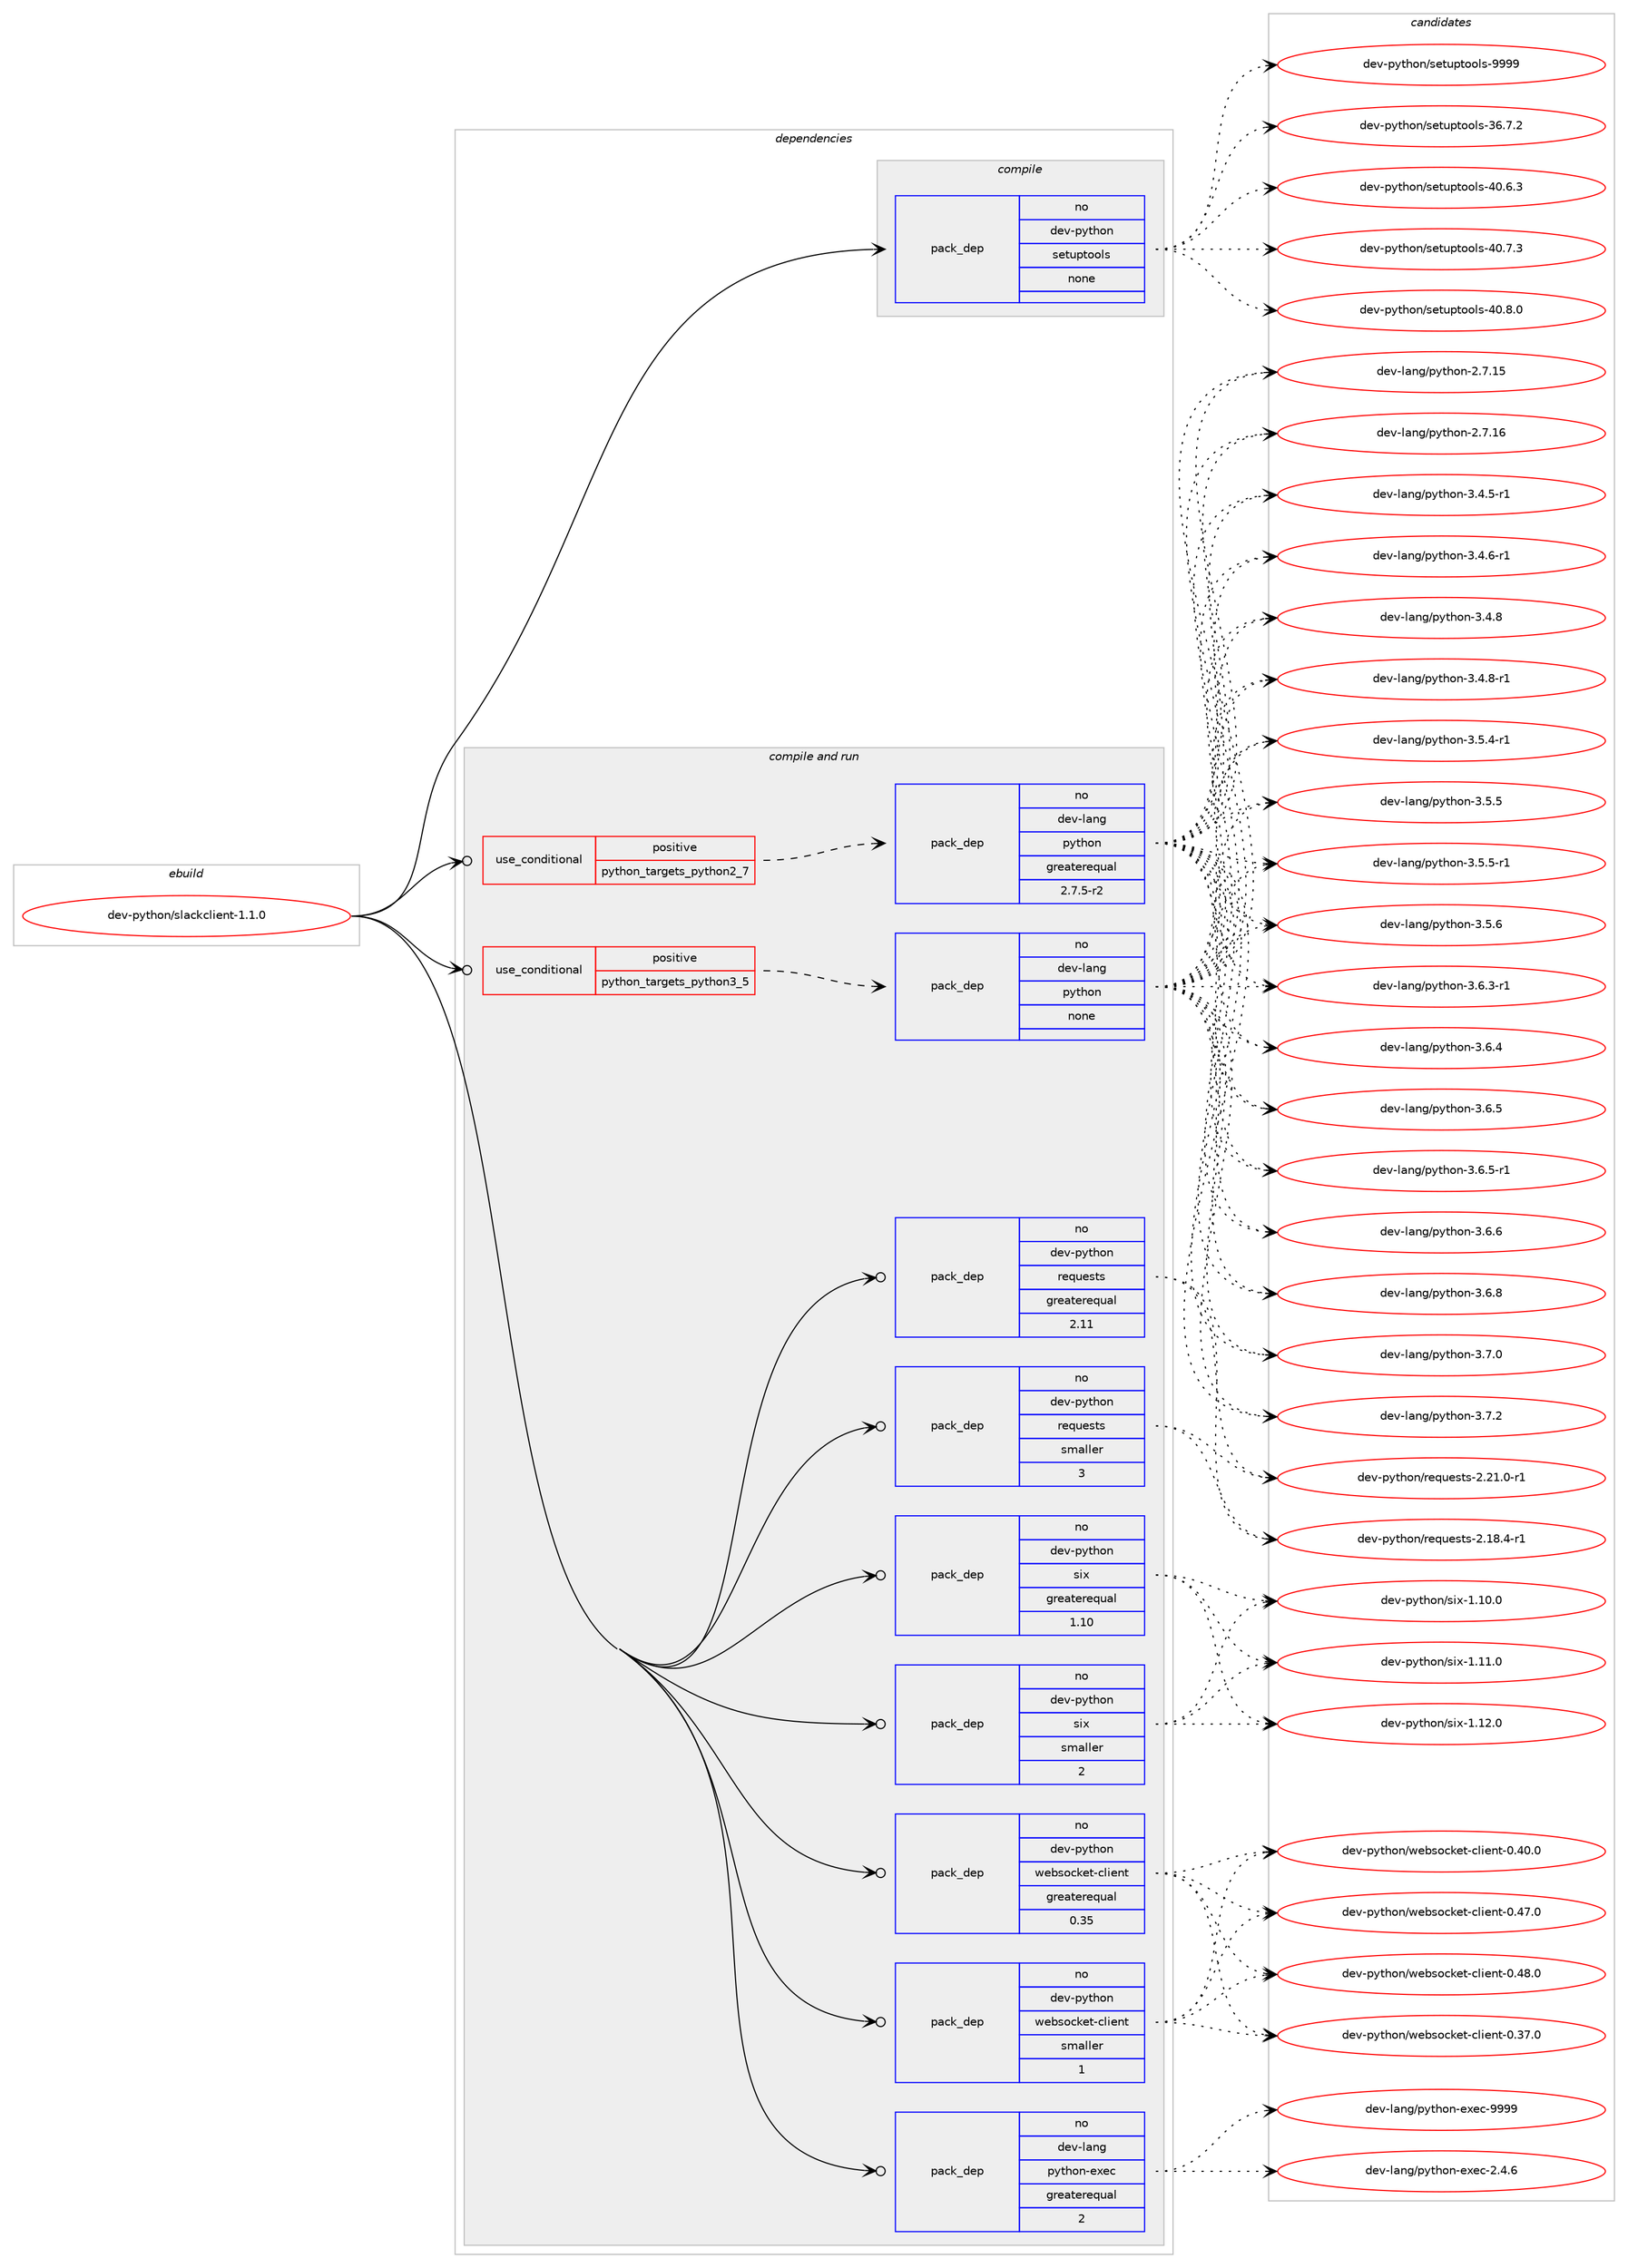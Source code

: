 digraph prolog {

# *************
# Graph options
# *************

newrank=true;
concentrate=true;
compound=true;
graph [rankdir=LR,fontname=Helvetica,fontsize=10,ranksep=1.5];#, ranksep=2.5, nodesep=0.2];
edge  [arrowhead=vee];
node  [fontname=Helvetica,fontsize=10];

# **********
# The ebuild
# **********

subgraph cluster_leftcol {
color=gray;
rank=same;
label=<<i>ebuild</i>>;
id [label="dev-python/slackclient-1.1.0", color=red, width=4, href="../dev-python/slackclient-1.1.0.svg"];
}

# ****************
# The dependencies
# ****************

subgraph cluster_midcol {
color=gray;
label=<<i>dependencies</i>>;
subgraph cluster_compile {
fillcolor="#eeeeee";
style=filled;
label=<<i>compile</i>>;
subgraph pack1033319 {
dependency1441356 [label=<<TABLE BORDER="0" CELLBORDER="1" CELLSPACING="0" CELLPADDING="4" WIDTH="220"><TR><TD ROWSPAN="6" CELLPADDING="30">pack_dep</TD></TR><TR><TD WIDTH="110">no</TD></TR><TR><TD>dev-python</TD></TR><TR><TD>setuptools</TD></TR><TR><TD>none</TD></TR><TR><TD></TD></TR></TABLE>>, shape=none, color=blue];
}
id:e -> dependency1441356:w [weight=20,style="solid",arrowhead="vee"];
}
subgraph cluster_compileandrun {
fillcolor="#eeeeee";
style=filled;
label=<<i>compile and run</i>>;
subgraph cond384675 {
dependency1441357 [label=<<TABLE BORDER="0" CELLBORDER="1" CELLSPACING="0" CELLPADDING="4"><TR><TD ROWSPAN="3" CELLPADDING="10">use_conditional</TD></TR><TR><TD>positive</TD></TR><TR><TD>python_targets_python2_7</TD></TR></TABLE>>, shape=none, color=red];
subgraph pack1033320 {
dependency1441358 [label=<<TABLE BORDER="0" CELLBORDER="1" CELLSPACING="0" CELLPADDING="4" WIDTH="220"><TR><TD ROWSPAN="6" CELLPADDING="30">pack_dep</TD></TR><TR><TD WIDTH="110">no</TD></TR><TR><TD>dev-lang</TD></TR><TR><TD>python</TD></TR><TR><TD>greaterequal</TD></TR><TR><TD>2.7.5-r2</TD></TR></TABLE>>, shape=none, color=blue];
}
dependency1441357:e -> dependency1441358:w [weight=20,style="dashed",arrowhead="vee"];
}
id:e -> dependency1441357:w [weight=20,style="solid",arrowhead="odotvee"];
subgraph cond384676 {
dependency1441359 [label=<<TABLE BORDER="0" CELLBORDER="1" CELLSPACING="0" CELLPADDING="4"><TR><TD ROWSPAN="3" CELLPADDING="10">use_conditional</TD></TR><TR><TD>positive</TD></TR><TR><TD>python_targets_python3_5</TD></TR></TABLE>>, shape=none, color=red];
subgraph pack1033321 {
dependency1441360 [label=<<TABLE BORDER="0" CELLBORDER="1" CELLSPACING="0" CELLPADDING="4" WIDTH="220"><TR><TD ROWSPAN="6" CELLPADDING="30">pack_dep</TD></TR><TR><TD WIDTH="110">no</TD></TR><TR><TD>dev-lang</TD></TR><TR><TD>python</TD></TR><TR><TD>none</TD></TR><TR><TD></TD></TR></TABLE>>, shape=none, color=blue];
}
dependency1441359:e -> dependency1441360:w [weight=20,style="dashed",arrowhead="vee"];
}
id:e -> dependency1441359:w [weight=20,style="solid",arrowhead="odotvee"];
subgraph pack1033322 {
dependency1441361 [label=<<TABLE BORDER="0" CELLBORDER="1" CELLSPACING="0" CELLPADDING="4" WIDTH="220"><TR><TD ROWSPAN="6" CELLPADDING="30">pack_dep</TD></TR><TR><TD WIDTH="110">no</TD></TR><TR><TD>dev-lang</TD></TR><TR><TD>python-exec</TD></TR><TR><TD>greaterequal</TD></TR><TR><TD>2</TD></TR></TABLE>>, shape=none, color=blue];
}
id:e -> dependency1441361:w [weight=20,style="solid",arrowhead="odotvee"];
subgraph pack1033323 {
dependency1441362 [label=<<TABLE BORDER="0" CELLBORDER="1" CELLSPACING="0" CELLPADDING="4" WIDTH="220"><TR><TD ROWSPAN="6" CELLPADDING="30">pack_dep</TD></TR><TR><TD WIDTH="110">no</TD></TR><TR><TD>dev-python</TD></TR><TR><TD>requests</TD></TR><TR><TD>greaterequal</TD></TR><TR><TD>2.11</TD></TR></TABLE>>, shape=none, color=blue];
}
id:e -> dependency1441362:w [weight=20,style="solid",arrowhead="odotvee"];
subgraph pack1033324 {
dependency1441363 [label=<<TABLE BORDER="0" CELLBORDER="1" CELLSPACING="0" CELLPADDING="4" WIDTH="220"><TR><TD ROWSPAN="6" CELLPADDING="30">pack_dep</TD></TR><TR><TD WIDTH="110">no</TD></TR><TR><TD>dev-python</TD></TR><TR><TD>requests</TD></TR><TR><TD>smaller</TD></TR><TR><TD>3</TD></TR></TABLE>>, shape=none, color=blue];
}
id:e -> dependency1441363:w [weight=20,style="solid",arrowhead="odotvee"];
subgraph pack1033325 {
dependency1441364 [label=<<TABLE BORDER="0" CELLBORDER="1" CELLSPACING="0" CELLPADDING="4" WIDTH="220"><TR><TD ROWSPAN="6" CELLPADDING="30">pack_dep</TD></TR><TR><TD WIDTH="110">no</TD></TR><TR><TD>dev-python</TD></TR><TR><TD>six</TD></TR><TR><TD>greaterequal</TD></TR><TR><TD>1.10</TD></TR></TABLE>>, shape=none, color=blue];
}
id:e -> dependency1441364:w [weight=20,style="solid",arrowhead="odotvee"];
subgraph pack1033326 {
dependency1441365 [label=<<TABLE BORDER="0" CELLBORDER="1" CELLSPACING="0" CELLPADDING="4" WIDTH="220"><TR><TD ROWSPAN="6" CELLPADDING="30">pack_dep</TD></TR><TR><TD WIDTH="110">no</TD></TR><TR><TD>dev-python</TD></TR><TR><TD>six</TD></TR><TR><TD>smaller</TD></TR><TR><TD>2</TD></TR></TABLE>>, shape=none, color=blue];
}
id:e -> dependency1441365:w [weight=20,style="solid",arrowhead="odotvee"];
subgraph pack1033327 {
dependency1441366 [label=<<TABLE BORDER="0" CELLBORDER="1" CELLSPACING="0" CELLPADDING="4" WIDTH="220"><TR><TD ROWSPAN="6" CELLPADDING="30">pack_dep</TD></TR><TR><TD WIDTH="110">no</TD></TR><TR><TD>dev-python</TD></TR><TR><TD>websocket-client</TD></TR><TR><TD>greaterequal</TD></TR><TR><TD>0.35</TD></TR></TABLE>>, shape=none, color=blue];
}
id:e -> dependency1441366:w [weight=20,style="solid",arrowhead="odotvee"];
subgraph pack1033328 {
dependency1441367 [label=<<TABLE BORDER="0" CELLBORDER="1" CELLSPACING="0" CELLPADDING="4" WIDTH="220"><TR><TD ROWSPAN="6" CELLPADDING="30">pack_dep</TD></TR><TR><TD WIDTH="110">no</TD></TR><TR><TD>dev-python</TD></TR><TR><TD>websocket-client</TD></TR><TR><TD>smaller</TD></TR><TR><TD>1</TD></TR></TABLE>>, shape=none, color=blue];
}
id:e -> dependency1441367:w [weight=20,style="solid",arrowhead="odotvee"];
}
subgraph cluster_run {
fillcolor="#eeeeee";
style=filled;
label=<<i>run</i>>;
}
}

# **************
# The candidates
# **************

subgraph cluster_choices {
rank=same;
color=gray;
label=<<i>candidates</i>>;

subgraph choice1033319 {
color=black;
nodesep=1;
choice100101118451121211161041111104711510111611711211611111110811545515446554650 [label="dev-python/setuptools-36.7.2", color=red, width=4,href="../dev-python/setuptools-36.7.2.svg"];
choice100101118451121211161041111104711510111611711211611111110811545524846544651 [label="dev-python/setuptools-40.6.3", color=red, width=4,href="../dev-python/setuptools-40.6.3.svg"];
choice100101118451121211161041111104711510111611711211611111110811545524846554651 [label="dev-python/setuptools-40.7.3", color=red, width=4,href="../dev-python/setuptools-40.7.3.svg"];
choice100101118451121211161041111104711510111611711211611111110811545524846564648 [label="dev-python/setuptools-40.8.0", color=red, width=4,href="../dev-python/setuptools-40.8.0.svg"];
choice10010111845112121116104111110471151011161171121161111111081154557575757 [label="dev-python/setuptools-9999", color=red, width=4,href="../dev-python/setuptools-9999.svg"];
dependency1441356:e -> choice100101118451121211161041111104711510111611711211611111110811545515446554650:w [style=dotted,weight="100"];
dependency1441356:e -> choice100101118451121211161041111104711510111611711211611111110811545524846544651:w [style=dotted,weight="100"];
dependency1441356:e -> choice100101118451121211161041111104711510111611711211611111110811545524846554651:w [style=dotted,weight="100"];
dependency1441356:e -> choice100101118451121211161041111104711510111611711211611111110811545524846564648:w [style=dotted,weight="100"];
dependency1441356:e -> choice10010111845112121116104111110471151011161171121161111111081154557575757:w [style=dotted,weight="100"];
}
subgraph choice1033320 {
color=black;
nodesep=1;
choice10010111845108971101034711212111610411111045504655464953 [label="dev-lang/python-2.7.15", color=red, width=4,href="../dev-lang/python-2.7.15.svg"];
choice10010111845108971101034711212111610411111045504655464954 [label="dev-lang/python-2.7.16", color=red, width=4,href="../dev-lang/python-2.7.16.svg"];
choice1001011184510897110103471121211161041111104551465246534511449 [label="dev-lang/python-3.4.5-r1", color=red, width=4,href="../dev-lang/python-3.4.5-r1.svg"];
choice1001011184510897110103471121211161041111104551465246544511449 [label="dev-lang/python-3.4.6-r1", color=red, width=4,href="../dev-lang/python-3.4.6-r1.svg"];
choice100101118451089711010347112121116104111110455146524656 [label="dev-lang/python-3.4.8", color=red, width=4,href="../dev-lang/python-3.4.8.svg"];
choice1001011184510897110103471121211161041111104551465246564511449 [label="dev-lang/python-3.4.8-r1", color=red, width=4,href="../dev-lang/python-3.4.8-r1.svg"];
choice1001011184510897110103471121211161041111104551465346524511449 [label="dev-lang/python-3.5.4-r1", color=red, width=4,href="../dev-lang/python-3.5.4-r1.svg"];
choice100101118451089711010347112121116104111110455146534653 [label="dev-lang/python-3.5.5", color=red, width=4,href="../dev-lang/python-3.5.5.svg"];
choice1001011184510897110103471121211161041111104551465346534511449 [label="dev-lang/python-3.5.5-r1", color=red, width=4,href="../dev-lang/python-3.5.5-r1.svg"];
choice100101118451089711010347112121116104111110455146534654 [label="dev-lang/python-3.5.6", color=red, width=4,href="../dev-lang/python-3.5.6.svg"];
choice1001011184510897110103471121211161041111104551465446514511449 [label="dev-lang/python-3.6.3-r1", color=red, width=4,href="../dev-lang/python-3.6.3-r1.svg"];
choice100101118451089711010347112121116104111110455146544652 [label="dev-lang/python-3.6.4", color=red, width=4,href="../dev-lang/python-3.6.4.svg"];
choice100101118451089711010347112121116104111110455146544653 [label="dev-lang/python-3.6.5", color=red, width=4,href="../dev-lang/python-3.6.5.svg"];
choice1001011184510897110103471121211161041111104551465446534511449 [label="dev-lang/python-3.6.5-r1", color=red, width=4,href="../dev-lang/python-3.6.5-r1.svg"];
choice100101118451089711010347112121116104111110455146544654 [label="dev-lang/python-3.6.6", color=red, width=4,href="../dev-lang/python-3.6.6.svg"];
choice100101118451089711010347112121116104111110455146544656 [label="dev-lang/python-3.6.8", color=red, width=4,href="../dev-lang/python-3.6.8.svg"];
choice100101118451089711010347112121116104111110455146554648 [label="dev-lang/python-3.7.0", color=red, width=4,href="../dev-lang/python-3.7.0.svg"];
choice100101118451089711010347112121116104111110455146554650 [label="dev-lang/python-3.7.2", color=red, width=4,href="../dev-lang/python-3.7.2.svg"];
dependency1441358:e -> choice10010111845108971101034711212111610411111045504655464953:w [style=dotted,weight="100"];
dependency1441358:e -> choice10010111845108971101034711212111610411111045504655464954:w [style=dotted,weight="100"];
dependency1441358:e -> choice1001011184510897110103471121211161041111104551465246534511449:w [style=dotted,weight="100"];
dependency1441358:e -> choice1001011184510897110103471121211161041111104551465246544511449:w [style=dotted,weight="100"];
dependency1441358:e -> choice100101118451089711010347112121116104111110455146524656:w [style=dotted,weight="100"];
dependency1441358:e -> choice1001011184510897110103471121211161041111104551465246564511449:w [style=dotted,weight="100"];
dependency1441358:e -> choice1001011184510897110103471121211161041111104551465346524511449:w [style=dotted,weight="100"];
dependency1441358:e -> choice100101118451089711010347112121116104111110455146534653:w [style=dotted,weight="100"];
dependency1441358:e -> choice1001011184510897110103471121211161041111104551465346534511449:w [style=dotted,weight="100"];
dependency1441358:e -> choice100101118451089711010347112121116104111110455146534654:w [style=dotted,weight="100"];
dependency1441358:e -> choice1001011184510897110103471121211161041111104551465446514511449:w [style=dotted,weight="100"];
dependency1441358:e -> choice100101118451089711010347112121116104111110455146544652:w [style=dotted,weight="100"];
dependency1441358:e -> choice100101118451089711010347112121116104111110455146544653:w [style=dotted,weight="100"];
dependency1441358:e -> choice1001011184510897110103471121211161041111104551465446534511449:w [style=dotted,weight="100"];
dependency1441358:e -> choice100101118451089711010347112121116104111110455146544654:w [style=dotted,weight="100"];
dependency1441358:e -> choice100101118451089711010347112121116104111110455146544656:w [style=dotted,weight="100"];
dependency1441358:e -> choice100101118451089711010347112121116104111110455146554648:w [style=dotted,weight="100"];
dependency1441358:e -> choice100101118451089711010347112121116104111110455146554650:w [style=dotted,weight="100"];
}
subgraph choice1033321 {
color=black;
nodesep=1;
choice10010111845108971101034711212111610411111045504655464953 [label="dev-lang/python-2.7.15", color=red, width=4,href="../dev-lang/python-2.7.15.svg"];
choice10010111845108971101034711212111610411111045504655464954 [label="dev-lang/python-2.7.16", color=red, width=4,href="../dev-lang/python-2.7.16.svg"];
choice1001011184510897110103471121211161041111104551465246534511449 [label="dev-lang/python-3.4.5-r1", color=red, width=4,href="../dev-lang/python-3.4.5-r1.svg"];
choice1001011184510897110103471121211161041111104551465246544511449 [label="dev-lang/python-3.4.6-r1", color=red, width=4,href="../dev-lang/python-3.4.6-r1.svg"];
choice100101118451089711010347112121116104111110455146524656 [label="dev-lang/python-3.4.8", color=red, width=4,href="../dev-lang/python-3.4.8.svg"];
choice1001011184510897110103471121211161041111104551465246564511449 [label="dev-lang/python-3.4.8-r1", color=red, width=4,href="../dev-lang/python-3.4.8-r1.svg"];
choice1001011184510897110103471121211161041111104551465346524511449 [label="dev-lang/python-3.5.4-r1", color=red, width=4,href="../dev-lang/python-3.5.4-r1.svg"];
choice100101118451089711010347112121116104111110455146534653 [label="dev-lang/python-3.5.5", color=red, width=4,href="../dev-lang/python-3.5.5.svg"];
choice1001011184510897110103471121211161041111104551465346534511449 [label="dev-lang/python-3.5.5-r1", color=red, width=4,href="../dev-lang/python-3.5.5-r1.svg"];
choice100101118451089711010347112121116104111110455146534654 [label="dev-lang/python-3.5.6", color=red, width=4,href="../dev-lang/python-3.5.6.svg"];
choice1001011184510897110103471121211161041111104551465446514511449 [label="dev-lang/python-3.6.3-r1", color=red, width=4,href="../dev-lang/python-3.6.3-r1.svg"];
choice100101118451089711010347112121116104111110455146544652 [label="dev-lang/python-3.6.4", color=red, width=4,href="../dev-lang/python-3.6.4.svg"];
choice100101118451089711010347112121116104111110455146544653 [label="dev-lang/python-3.6.5", color=red, width=4,href="../dev-lang/python-3.6.5.svg"];
choice1001011184510897110103471121211161041111104551465446534511449 [label="dev-lang/python-3.6.5-r1", color=red, width=4,href="../dev-lang/python-3.6.5-r1.svg"];
choice100101118451089711010347112121116104111110455146544654 [label="dev-lang/python-3.6.6", color=red, width=4,href="../dev-lang/python-3.6.6.svg"];
choice100101118451089711010347112121116104111110455146544656 [label="dev-lang/python-3.6.8", color=red, width=4,href="../dev-lang/python-3.6.8.svg"];
choice100101118451089711010347112121116104111110455146554648 [label="dev-lang/python-3.7.0", color=red, width=4,href="../dev-lang/python-3.7.0.svg"];
choice100101118451089711010347112121116104111110455146554650 [label="dev-lang/python-3.7.2", color=red, width=4,href="../dev-lang/python-3.7.2.svg"];
dependency1441360:e -> choice10010111845108971101034711212111610411111045504655464953:w [style=dotted,weight="100"];
dependency1441360:e -> choice10010111845108971101034711212111610411111045504655464954:w [style=dotted,weight="100"];
dependency1441360:e -> choice1001011184510897110103471121211161041111104551465246534511449:w [style=dotted,weight="100"];
dependency1441360:e -> choice1001011184510897110103471121211161041111104551465246544511449:w [style=dotted,weight="100"];
dependency1441360:e -> choice100101118451089711010347112121116104111110455146524656:w [style=dotted,weight="100"];
dependency1441360:e -> choice1001011184510897110103471121211161041111104551465246564511449:w [style=dotted,weight="100"];
dependency1441360:e -> choice1001011184510897110103471121211161041111104551465346524511449:w [style=dotted,weight="100"];
dependency1441360:e -> choice100101118451089711010347112121116104111110455146534653:w [style=dotted,weight="100"];
dependency1441360:e -> choice1001011184510897110103471121211161041111104551465346534511449:w [style=dotted,weight="100"];
dependency1441360:e -> choice100101118451089711010347112121116104111110455146534654:w [style=dotted,weight="100"];
dependency1441360:e -> choice1001011184510897110103471121211161041111104551465446514511449:w [style=dotted,weight="100"];
dependency1441360:e -> choice100101118451089711010347112121116104111110455146544652:w [style=dotted,weight="100"];
dependency1441360:e -> choice100101118451089711010347112121116104111110455146544653:w [style=dotted,weight="100"];
dependency1441360:e -> choice1001011184510897110103471121211161041111104551465446534511449:w [style=dotted,weight="100"];
dependency1441360:e -> choice100101118451089711010347112121116104111110455146544654:w [style=dotted,weight="100"];
dependency1441360:e -> choice100101118451089711010347112121116104111110455146544656:w [style=dotted,weight="100"];
dependency1441360:e -> choice100101118451089711010347112121116104111110455146554648:w [style=dotted,weight="100"];
dependency1441360:e -> choice100101118451089711010347112121116104111110455146554650:w [style=dotted,weight="100"];
}
subgraph choice1033322 {
color=black;
nodesep=1;
choice1001011184510897110103471121211161041111104510112010199455046524654 [label="dev-lang/python-exec-2.4.6", color=red, width=4,href="../dev-lang/python-exec-2.4.6.svg"];
choice10010111845108971101034711212111610411111045101120101994557575757 [label="dev-lang/python-exec-9999", color=red, width=4,href="../dev-lang/python-exec-9999.svg"];
dependency1441361:e -> choice1001011184510897110103471121211161041111104510112010199455046524654:w [style=dotted,weight="100"];
dependency1441361:e -> choice10010111845108971101034711212111610411111045101120101994557575757:w [style=dotted,weight="100"];
}
subgraph choice1033323 {
color=black;
nodesep=1;
choice1001011184511212111610411111047114101113117101115116115455046495646524511449 [label="dev-python/requests-2.18.4-r1", color=red, width=4,href="../dev-python/requests-2.18.4-r1.svg"];
choice1001011184511212111610411111047114101113117101115116115455046504946484511449 [label="dev-python/requests-2.21.0-r1", color=red, width=4,href="../dev-python/requests-2.21.0-r1.svg"];
dependency1441362:e -> choice1001011184511212111610411111047114101113117101115116115455046495646524511449:w [style=dotted,weight="100"];
dependency1441362:e -> choice1001011184511212111610411111047114101113117101115116115455046504946484511449:w [style=dotted,weight="100"];
}
subgraph choice1033324 {
color=black;
nodesep=1;
choice1001011184511212111610411111047114101113117101115116115455046495646524511449 [label="dev-python/requests-2.18.4-r1", color=red, width=4,href="../dev-python/requests-2.18.4-r1.svg"];
choice1001011184511212111610411111047114101113117101115116115455046504946484511449 [label="dev-python/requests-2.21.0-r1", color=red, width=4,href="../dev-python/requests-2.21.0-r1.svg"];
dependency1441363:e -> choice1001011184511212111610411111047114101113117101115116115455046495646524511449:w [style=dotted,weight="100"];
dependency1441363:e -> choice1001011184511212111610411111047114101113117101115116115455046504946484511449:w [style=dotted,weight="100"];
}
subgraph choice1033325 {
color=black;
nodesep=1;
choice100101118451121211161041111104711510512045494649484648 [label="dev-python/six-1.10.0", color=red, width=4,href="../dev-python/six-1.10.0.svg"];
choice100101118451121211161041111104711510512045494649494648 [label="dev-python/six-1.11.0", color=red, width=4,href="../dev-python/six-1.11.0.svg"];
choice100101118451121211161041111104711510512045494649504648 [label="dev-python/six-1.12.0", color=red, width=4,href="../dev-python/six-1.12.0.svg"];
dependency1441364:e -> choice100101118451121211161041111104711510512045494649484648:w [style=dotted,weight="100"];
dependency1441364:e -> choice100101118451121211161041111104711510512045494649494648:w [style=dotted,weight="100"];
dependency1441364:e -> choice100101118451121211161041111104711510512045494649504648:w [style=dotted,weight="100"];
}
subgraph choice1033326 {
color=black;
nodesep=1;
choice100101118451121211161041111104711510512045494649484648 [label="dev-python/six-1.10.0", color=red, width=4,href="../dev-python/six-1.10.0.svg"];
choice100101118451121211161041111104711510512045494649494648 [label="dev-python/six-1.11.0", color=red, width=4,href="../dev-python/six-1.11.0.svg"];
choice100101118451121211161041111104711510512045494649504648 [label="dev-python/six-1.12.0", color=red, width=4,href="../dev-python/six-1.12.0.svg"];
dependency1441365:e -> choice100101118451121211161041111104711510512045494649484648:w [style=dotted,weight="100"];
dependency1441365:e -> choice100101118451121211161041111104711510512045494649494648:w [style=dotted,weight="100"];
dependency1441365:e -> choice100101118451121211161041111104711510512045494649504648:w [style=dotted,weight="100"];
}
subgraph choice1033327 {
color=black;
nodesep=1;
choice10010111845112121116104111110471191019811511199107101116459910810510111011645484651554648 [label="dev-python/websocket-client-0.37.0", color=red, width=4,href="../dev-python/websocket-client-0.37.0.svg"];
choice10010111845112121116104111110471191019811511199107101116459910810510111011645484652484648 [label="dev-python/websocket-client-0.40.0", color=red, width=4,href="../dev-python/websocket-client-0.40.0.svg"];
choice10010111845112121116104111110471191019811511199107101116459910810510111011645484652554648 [label="dev-python/websocket-client-0.47.0", color=red, width=4,href="../dev-python/websocket-client-0.47.0.svg"];
choice10010111845112121116104111110471191019811511199107101116459910810510111011645484652564648 [label="dev-python/websocket-client-0.48.0", color=red, width=4,href="../dev-python/websocket-client-0.48.0.svg"];
dependency1441366:e -> choice10010111845112121116104111110471191019811511199107101116459910810510111011645484651554648:w [style=dotted,weight="100"];
dependency1441366:e -> choice10010111845112121116104111110471191019811511199107101116459910810510111011645484652484648:w [style=dotted,weight="100"];
dependency1441366:e -> choice10010111845112121116104111110471191019811511199107101116459910810510111011645484652554648:w [style=dotted,weight="100"];
dependency1441366:e -> choice10010111845112121116104111110471191019811511199107101116459910810510111011645484652564648:w [style=dotted,weight="100"];
}
subgraph choice1033328 {
color=black;
nodesep=1;
choice10010111845112121116104111110471191019811511199107101116459910810510111011645484651554648 [label="dev-python/websocket-client-0.37.0", color=red, width=4,href="../dev-python/websocket-client-0.37.0.svg"];
choice10010111845112121116104111110471191019811511199107101116459910810510111011645484652484648 [label="dev-python/websocket-client-0.40.0", color=red, width=4,href="../dev-python/websocket-client-0.40.0.svg"];
choice10010111845112121116104111110471191019811511199107101116459910810510111011645484652554648 [label="dev-python/websocket-client-0.47.0", color=red, width=4,href="../dev-python/websocket-client-0.47.0.svg"];
choice10010111845112121116104111110471191019811511199107101116459910810510111011645484652564648 [label="dev-python/websocket-client-0.48.0", color=red, width=4,href="../dev-python/websocket-client-0.48.0.svg"];
dependency1441367:e -> choice10010111845112121116104111110471191019811511199107101116459910810510111011645484651554648:w [style=dotted,weight="100"];
dependency1441367:e -> choice10010111845112121116104111110471191019811511199107101116459910810510111011645484652484648:w [style=dotted,weight="100"];
dependency1441367:e -> choice10010111845112121116104111110471191019811511199107101116459910810510111011645484652554648:w [style=dotted,weight="100"];
dependency1441367:e -> choice10010111845112121116104111110471191019811511199107101116459910810510111011645484652564648:w [style=dotted,weight="100"];
}
}

}

